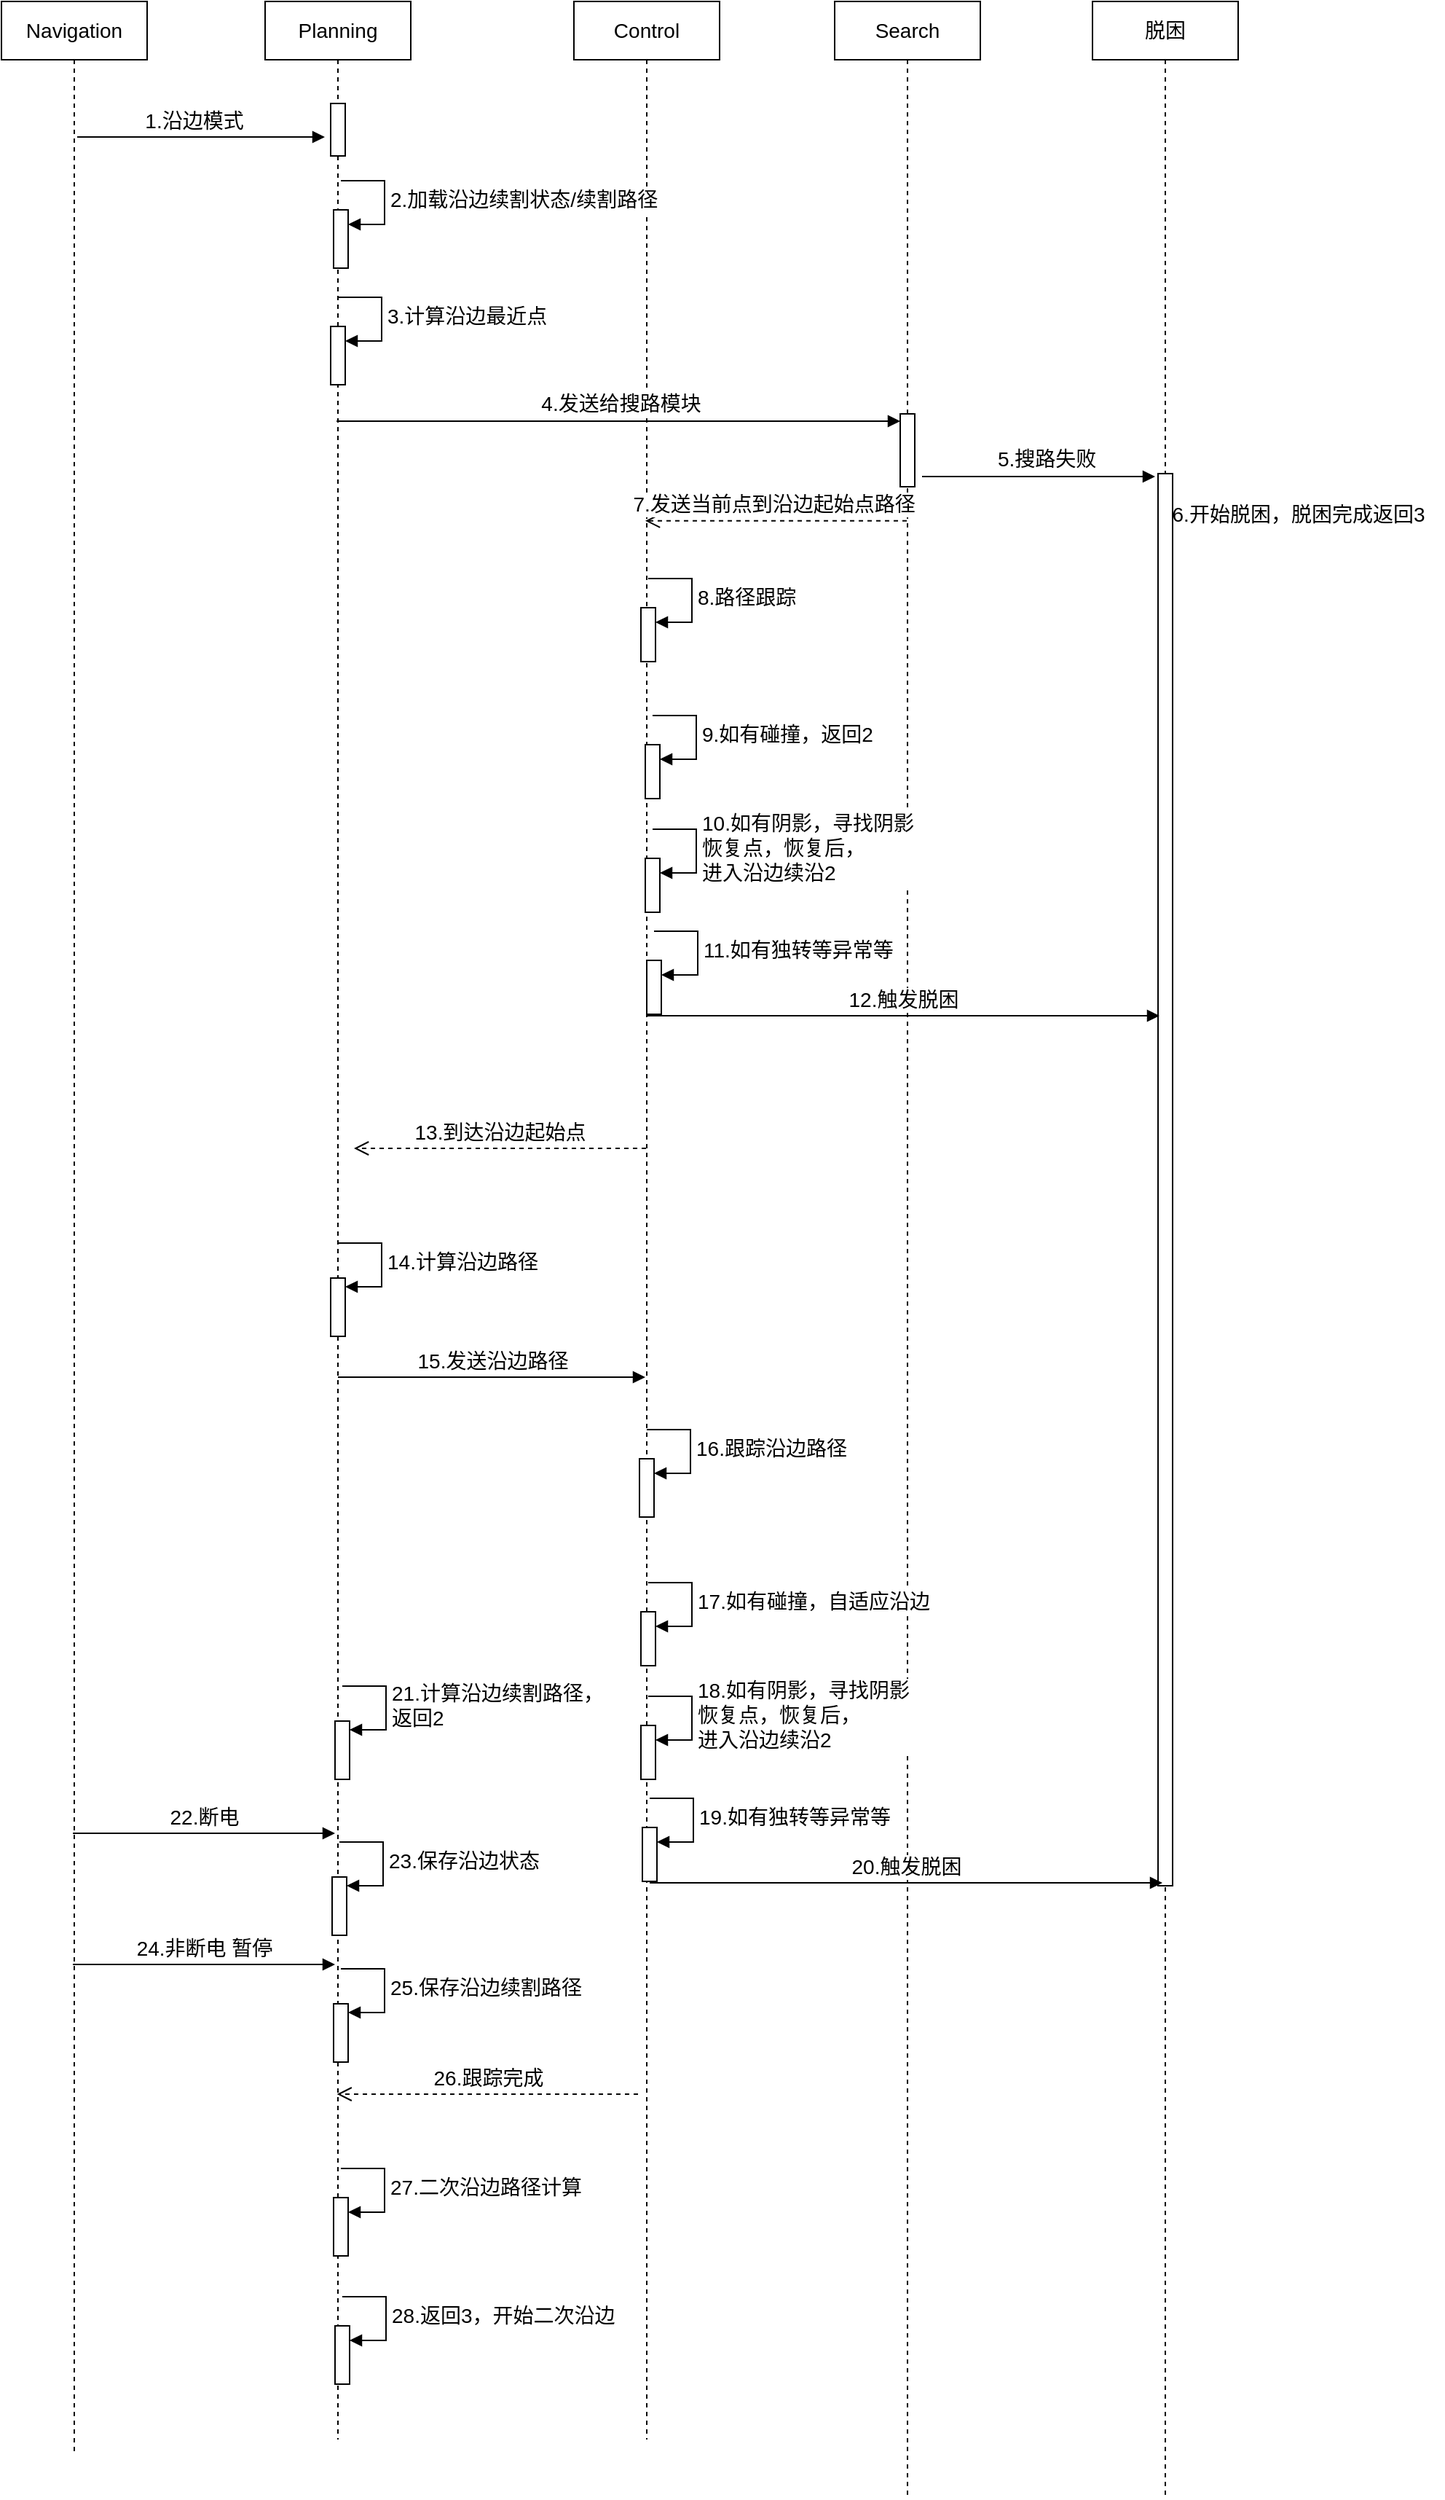 <mxfile version="22.0.8" type="github">
  <diagram id="C5RBs43oDa-KdzZeNtuy" name="Page-1">
    <mxGraphModel dx="2521" dy="879" grid="1" gridSize="10" guides="1" tooltips="1" connect="1" arrows="1" fold="1" page="1" pageScale="1" pageWidth="827" pageHeight="1169" math="0" shadow="0">
      <root>
        <mxCell id="WIyWlLk6GJQsqaUBKTNV-0" />
        <mxCell id="WIyWlLk6GJQsqaUBKTNV-1" parent="WIyWlLk6GJQsqaUBKTNV-0" />
        <mxCell id="9YWNzWEyiOE1Zw0gGnlS-3" value="Planning" style="shape=umlLifeline;perimeter=lifelinePerimeter;whiteSpace=wrap;html=1;container=1;dropTarget=0;collapsible=0;recursiveResize=0;outlineConnect=0;portConstraint=eastwest;newEdgeStyle={&quot;curved&quot;:0,&quot;rounded&quot;:0};fontSize=14;" parent="WIyWlLk6GJQsqaUBKTNV-1" vertex="1">
          <mxGeometry x="169" y="47" width="100" height="1673" as="geometry" />
        </mxCell>
        <mxCell id="9YWNzWEyiOE1Zw0gGnlS-20" value="" style="html=1;points=[[0,0,0,0,5],[0,1,0,0,-5],[1,0,0,0,5],[1,1,0,0,-5]];perimeter=orthogonalPerimeter;outlineConnect=0;targetShapes=umlLifeline;portConstraint=eastwest;newEdgeStyle={&quot;curved&quot;:0,&quot;rounded&quot;:0};fontSize=14;" parent="9YWNzWEyiOE1Zw0gGnlS-3" vertex="1">
          <mxGeometry x="45" y="223" width="10" height="40" as="geometry" />
        </mxCell>
        <mxCell id="9YWNzWEyiOE1Zw0gGnlS-21" value="3.计算沿边最近点" style="html=1;align=left;spacingLeft=2;endArrow=block;rounded=0;edgeStyle=orthogonalEdgeStyle;curved=0;rounded=0;fontSize=14;" parent="9YWNzWEyiOE1Zw0gGnlS-3" target="9YWNzWEyiOE1Zw0gGnlS-20" edge="1">
          <mxGeometry relative="1" as="geometry">
            <mxPoint x="50" y="203" as="sourcePoint" />
            <Array as="points">
              <mxPoint x="80" y="233" />
            </Array>
          </mxGeometry>
        </mxCell>
        <mxCell id="9YWNzWEyiOE1Zw0gGnlS-16" value="" style="html=1;points=[[0,0,0,0,5],[0,1,0,0,-5],[1,0,0,0,5],[1,1,0,0,-5]];perimeter=orthogonalPerimeter;outlineConnect=0;targetShapes=umlLifeline;portConstraint=eastwest;newEdgeStyle={&quot;curved&quot;:0,&quot;rounded&quot;:0};fontSize=14;" parent="9YWNzWEyiOE1Zw0gGnlS-3" vertex="1">
          <mxGeometry x="45" y="70" width="10" height="36" as="geometry" />
        </mxCell>
        <mxCell id="9YWNzWEyiOE1Zw0gGnlS-4" value="Control" style="shape=umlLifeline;perimeter=lifelinePerimeter;whiteSpace=wrap;html=1;container=1;dropTarget=0;collapsible=0;recursiveResize=0;outlineConnect=0;portConstraint=eastwest;newEdgeStyle={&quot;curved&quot;:0,&quot;rounded&quot;:0};fontSize=14;" parent="WIyWlLk6GJQsqaUBKTNV-1" vertex="1">
          <mxGeometry x="381" y="47" width="100" height="1673" as="geometry" />
        </mxCell>
        <mxCell id="9YWNzWEyiOE1Zw0gGnlS-40" value="" style="html=1;points=[[0,0,0,0,5],[0,1,0,0,-5],[1,0,0,0,5],[1,1,0,0,-5]];perimeter=orthogonalPerimeter;outlineConnect=0;targetShapes=umlLifeline;portConstraint=eastwest;newEdgeStyle={&quot;curved&quot;:0,&quot;rounded&quot;:0};fontSize=14;" parent="9YWNzWEyiOE1Zw0gGnlS-4" vertex="1">
          <mxGeometry x="46" y="416" width="10" height="37" as="geometry" />
        </mxCell>
        <mxCell id="9YWNzWEyiOE1Zw0gGnlS-41" value="8.路径跟踪" style="html=1;align=left;spacingLeft=2;endArrow=block;rounded=0;edgeStyle=orthogonalEdgeStyle;curved=0;rounded=0;fontSize=14;" parent="9YWNzWEyiOE1Zw0gGnlS-4" target="9YWNzWEyiOE1Zw0gGnlS-40" edge="1">
          <mxGeometry relative="1" as="geometry">
            <mxPoint x="51" y="396" as="sourcePoint" />
            <Array as="points">
              <mxPoint x="81" y="426" />
            </Array>
          </mxGeometry>
        </mxCell>
        <mxCell id="9YWNzWEyiOE1Zw0gGnlS-5" value="Search" style="shape=umlLifeline;perimeter=lifelinePerimeter;whiteSpace=wrap;html=1;container=1;dropTarget=0;collapsible=0;recursiveResize=0;outlineConnect=0;portConstraint=eastwest;newEdgeStyle={&quot;curved&quot;:0,&quot;rounded&quot;:0};fontSize=14;" parent="WIyWlLk6GJQsqaUBKTNV-1" vertex="1">
          <mxGeometry x="560" y="47" width="100" height="1713" as="geometry" />
        </mxCell>
        <mxCell id="9YWNzWEyiOE1Zw0gGnlS-28" value="" style="html=1;points=[[0,0,0,0,5],[0,1,0,0,-5],[1,0,0,0,5],[1,1,0,0,-5]];perimeter=orthogonalPerimeter;outlineConnect=0;targetShapes=umlLifeline;portConstraint=eastwest;newEdgeStyle={&quot;curved&quot;:0,&quot;rounded&quot;:0};fontSize=14;" parent="9YWNzWEyiOE1Zw0gGnlS-5" vertex="1">
          <mxGeometry x="45" y="283" width="10" height="50" as="geometry" />
        </mxCell>
        <mxCell id="9YWNzWEyiOE1Zw0gGnlS-24" value="Navigation" style="shape=umlLifeline;perimeter=lifelinePerimeter;whiteSpace=wrap;html=1;container=1;dropTarget=0;collapsible=0;recursiveResize=0;outlineConnect=0;portConstraint=eastwest;newEdgeStyle={&quot;curved&quot;:0,&quot;rounded&quot;:0};fontSize=14;" parent="WIyWlLk6GJQsqaUBKTNV-1" vertex="1">
          <mxGeometry x="-12" y="47" width="100" height="1683" as="geometry" />
        </mxCell>
        <mxCell id="9YWNzWEyiOE1Zw0gGnlS-27" value="1.沿边模式" style="text;html=1;align=center;verticalAlign=middle;resizable=0;points=[];autosize=1;strokeColor=none;fillColor=none;fontSize=14;" parent="WIyWlLk6GJQsqaUBKTNV-1" vertex="1">
          <mxGeometry x="75" y="114" width="90" height="30" as="geometry" />
        </mxCell>
        <mxCell id="9YWNzWEyiOE1Zw0gGnlS-29" value="" style="html=1;verticalAlign=bottom;endArrow=block;curved=0;rounded=0;entryX=0;entryY=0;entryDx=0;entryDy=5;fontSize=14;" parent="WIyWlLk6GJQsqaUBKTNV-1" target="9YWNzWEyiOE1Zw0gGnlS-28" edge="1">
          <mxGeometry relative="1" as="geometry">
            <mxPoint x="218.071" y="335" as="sourcePoint" />
          </mxGeometry>
        </mxCell>
        <mxCell id="9YWNzWEyiOE1Zw0gGnlS-31" value="4.发送给搜路模块" style="edgeLabel;html=1;align=center;verticalAlign=middle;resizable=0;points=[];fontSize=14;" parent="9YWNzWEyiOE1Zw0gGnlS-29" vertex="1" connectable="0">
          <mxGeometry x="-0.023" y="-1" relative="1" as="geometry">
            <mxPoint x="6" y="-13" as="offset" />
          </mxGeometry>
        </mxCell>
        <mxCell id="9YWNzWEyiOE1Zw0gGnlS-32" value="脱困" style="shape=umlLifeline;perimeter=lifelinePerimeter;whiteSpace=wrap;html=1;container=1;dropTarget=0;collapsible=0;recursiveResize=0;outlineConnect=0;portConstraint=eastwest;newEdgeStyle={&quot;curved&quot;:0,&quot;rounded&quot;:0};fontSize=14;" parent="WIyWlLk6GJQsqaUBKTNV-1" vertex="1">
          <mxGeometry x="737" y="47" width="100" height="1713" as="geometry" />
        </mxCell>
        <mxCell id="9YWNzWEyiOE1Zw0gGnlS-33" value="" style="html=1;points=[[0,0,0,0,5],[0,1,0,0,-5],[1,0,0,0,5],[1,1,0,0,-5]];perimeter=orthogonalPerimeter;outlineConnect=0;targetShapes=umlLifeline;portConstraint=eastwest;newEdgeStyle={&quot;curved&quot;:0,&quot;rounded&quot;:0};fontSize=14;" parent="9YWNzWEyiOE1Zw0gGnlS-32" vertex="1">
          <mxGeometry x="45" y="324" width="10" height="969" as="geometry" />
        </mxCell>
        <mxCell id="9YWNzWEyiOE1Zw0gGnlS-34" value="" style="endArrow=block;endFill=1;html=1;edgeStyle=orthogonalEdgeStyle;align=left;verticalAlign=top;rounded=0;fontSize=14;" parent="WIyWlLk6GJQsqaUBKTNV-1" edge="1">
          <mxGeometry x="-1" relative="1" as="geometry">
            <mxPoint x="620" y="373" as="sourcePoint" />
            <mxPoint x="780" y="373" as="targetPoint" />
          </mxGeometry>
        </mxCell>
        <mxCell id="9YWNzWEyiOE1Zw0gGnlS-35" value="5.搜路失败" style="edgeLabel;resizable=0;html=1;align=left;verticalAlign=bottom;fontSize=14;" parent="9YWNzWEyiOE1Zw0gGnlS-34" connectable="0" vertex="1">
          <mxGeometry x="-1" relative="1" as="geometry">
            <mxPoint x="50" y="-2" as="offset" />
          </mxGeometry>
        </mxCell>
        <mxCell id="9YWNzWEyiOE1Zw0gGnlS-36" value="6.开始脱困，脱困完成返回3" style="text;html=1;align=center;verticalAlign=middle;resizable=0;points=[];autosize=1;strokeColor=none;fillColor=none;fontSize=14;" parent="WIyWlLk6GJQsqaUBKTNV-1" vertex="1">
          <mxGeometry x="778" y="384" width="200" height="30" as="geometry" />
        </mxCell>
        <mxCell id="9YWNzWEyiOE1Zw0gGnlS-37" value="7.发送当前点到沿边起始点路径&amp;nbsp;" style="html=1;verticalAlign=bottom;endArrow=open;dashed=1;endSize=8;curved=0;rounded=0;fontSize=14;" parent="WIyWlLk6GJQsqaUBKTNV-1" edge="1">
          <mxGeometry relative="1" as="geometry">
            <mxPoint x="609.5" y="403.41" as="sourcePoint" />
            <mxPoint x="430" y="403.41" as="targetPoint" />
          </mxGeometry>
        </mxCell>
        <mxCell id="9YWNzWEyiOE1Zw0gGnlS-42" value="13.到达沿边起始点" style="html=1;verticalAlign=bottom;endArrow=open;dashed=1;endSize=8;curved=0;rounded=0;fontSize=14;" parent="WIyWlLk6GJQsqaUBKTNV-1" edge="1">
          <mxGeometry relative="1" as="geometry">
            <mxPoint x="430.5" y="834.0" as="sourcePoint" />
            <mxPoint x="230" y="834" as="targetPoint" />
          </mxGeometry>
        </mxCell>
        <mxCell id="9YWNzWEyiOE1Zw0gGnlS-43" value="" style="html=1;points=[[0,0,0,0,5],[0,1,0,0,-5],[1,0,0,0,5],[1,1,0,0,-5]];perimeter=orthogonalPerimeter;outlineConnect=0;targetShapes=umlLifeline;portConstraint=eastwest;newEdgeStyle={&quot;curved&quot;:0,&quot;rounded&quot;:0};fontSize=14;" parent="WIyWlLk6GJQsqaUBKTNV-1" vertex="1">
          <mxGeometry x="214" y="923" width="10" height="40" as="geometry" />
        </mxCell>
        <mxCell id="9YWNzWEyiOE1Zw0gGnlS-44" value="14.计算沿边路径" style="html=1;align=left;spacingLeft=2;endArrow=block;rounded=0;edgeStyle=orthogonalEdgeStyle;curved=0;rounded=0;fontSize=14;" parent="WIyWlLk6GJQsqaUBKTNV-1" edge="1">
          <mxGeometry relative="1" as="geometry">
            <mxPoint x="219" y="899" as="sourcePoint" />
            <Array as="points">
              <mxPoint x="249" y="929" />
            </Array>
            <mxPoint x="224.0" y="929" as="targetPoint" />
          </mxGeometry>
        </mxCell>
        <mxCell id="9YWNzWEyiOE1Zw0gGnlS-45" value="15.发送沿边路径" style="html=1;verticalAlign=bottom;endArrow=block;curved=0;rounded=0;fontSize=14;" parent="WIyWlLk6GJQsqaUBKTNV-1" edge="1">
          <mxGeometry relative="1" as="geometry">
            <mxPoint x="219" y="991" as="sourcePoint" />
            <mxPoint x="430" y="991" as="targetPoint" />
          </mxGeometry>
        </mxCell>
        <mxCell id="9YWNzWEyiOE1Zw0gGnlS-46" value="" style="html=1;points=[[0,0,0,0,5],[0,1,0,0,-5],[1,0,0,0,5],[1,1,0,0,-5]];perimeter=orthogonalPerimeter;outlineConnect=0;targetShapes=umlLifeline;portConstraint=eastwest;newEdgeStyle={&quot;curved&quot;:0,&quot;rounded&quot;:0};fontSize=14;" parent="WIyWlLk6GJQsqaUBKTNV-1" vertex="1">
          <mxGeometry x="426" y="1047" width="10" height="40" as="geometry" />
        </mxCell>
        <mxCell id="9YWNzWEyiOE1Zw0gGnlS-47" value="16.跟踪沿边路径" style="html=1;align=left;spacingLeft=2;endArrow=block;rounded=0;edgeStyle=orthogonalEdgeStyle;curved=0;rounded=0;fontSize=14;" parent="WIyWlLk6GJQsqaUBKTNV-1" target="9YWNzWEyiOE1Zw0gGnlS-46" edge="1">
          <mxGeometry relative="1" as="geometry">
            <mxPoint x="431" y="1027" as="sourcePoint" />
            <Array as="points">
              <mxPoint x="461" y="1057" />
            </Array>
          </mxGeometry>
        </mxCell>
        <mxCell id="9YWNzWEyiOE1Zw0gGnlS-48" value="26.跟踪完成" style="html=1;verticalAlign=bottom;endArrow=open;dashed=1;endSize=8;curved=0;rounded=0;fontSize=14;" parent="WIyWlLk6GJQsqaUBKTNV-1" edge="1">
          <mxGeometry relative="1" as="geometry">
            <mxPoint x="425" y="1483" as="sourcePoint" />
            <mxPoint x="218.324" y="1483" as="targetPoint" />
          </mxGeometry>
        </mxCell>
        <mxCell id="9YWNzWEyiOE1Zw0gGnlS-51" value="" style="html=1;verticalAlign=bottom;endArrow=block;curved=0;rounded=0;fontSize=14;" parent="WIyWlLk6GJQsqaUBKTNV-1" edge="1">
          <mxGeometry width="80" relative="1" as="geometry">
            <mxPoint x="40" y="140" as="sourcePoint" />
            <mxPoint x="210" y="140" as="targetPoint" />
          </mxGeometry>
        </mxCell>
        <mxCell id="9YWNzWEyiOE1Zw0gGnlS-53" value="" style="html=1;points=[[0,0,0,0,5],[0,1,0,0,-5],[1,0,0,0,5],[1,1,0,0,-5]];perimeter=orthogonalPerimeter;outlineConnect=0;targetShapes=umlLifeline;portConstraint=eastwest;newEdgeStyle={&quot;curved&quot;:0,&quot;rounded&quot;:0};fontSize=14;" parent="WIyWlLk6GJQsqaUBKTNV-1" vertex="1">
          <mxGeometry x="216" y="1554" width="10" height="40" as="geometry" />
        </mxCell>
        <mxCell id="9YWNzWEyiOE1Zw0gGnlS-54" value="27.二次沿边路径计算" style="html=1;align=left;spacingLeft=2;endArrow=block;rounded=0;edgeStyle=orthogonalEdgeStyle;curved=0;rounded=0;fontSize=14;" parent="WIyWlLk6GJQsqaUBKTNV-1" target="9YWNzWEyiOE1Zw0gGnlS-53" edge="1">
          <mxGeometry relative="1" as="geometry">
            <mxPoint x="221" y="1534" as="sourcePoint" />
            <Array as="points">
              <mxPoint x="251" y="1564" />
            </Array>
          </mxGeometry>
        </mxCell>
        <mxCell id="9YWNzWEyiOE1Zw0gGnlS-56" value="" style="html=1;points=[[0,0,0,0,5],[0,1,0,0,-5],[1,0,0,0,5],[1,1,0,0,-5]];perimeter=orthogonalPerimeter;outlineConnect=0;targetShapes=umlLifeline;portConstraint=eastwest;newEdgeStyle={&quot;curved&quot;:0,&quot;rounded&quot;:0};fontSize=14;" parent="WIyWlLk6GJQsqaUBKTNV-1" vertex="1">
          <mxGeometry x="217" y="1642" width="10" height="40" as="geometry" />
        </mxCell>
        <mxCell id="9YWNzWEyiOE1Zw0gGnlS-57" value="28.返回3，开始二次沿边" style="html=1;align=left;spacingLeft=2;endArrow=block;rounded=0;edgeStyle=orthogonalEdgeStyle;curved=0;rounded=0;fontSize=14;" parent="WIyWlLk6GJQsqaUBKTNV-1" target="9YWNzWEyiOE1Zw0gGnlS-56" edge="1">
          <mxGeometry relative="1" as="geometry">
            <mxPoint x="222" y="1622" as="sourcePoint" />
            <Array as="points">
              <mxPoint x="252" y="1652" />
            </Array>
          </mxGeometry>
        </mxCell>
        <mxCell id="9YWNzWEyiOE1Zw0gGnlS-58" value="" style="html=1;points=[[0,0,0,0,5],[0,1,0,0,-5],[1,0,0,0,5],[1,1,0,0,-5]];perimeter=orthogonalPerimeter;outlineConnect=0;targetShapes=umlLifeline;portConstraint=eastwest;newEdgeStyle={&quot;curved&quot;:0,&quot;rounded&quot;:0};fontSize=14;" parent="WIyWlLk6GJQsqaUBKTNV-1" vertex="1">
          <mxGeometry x="427" y="1152" width="10" height="37" as="geometry" />
        </mxCell>
        <mxCell id="9YWNzWEyiOE1Zw0gGnlS-59" value="17.如有碰撞，自适应沿边" style="html=1;align=left;spacingLeft=2;endArrow=block;rounded=0;edgeStyle=orthogonalEdgeStyle;curved=0;rounded=0;fontSize=14;" parent="WIyWlLk6GJQsqaUBKTNV-1" target="9YWNzWEyiOE1Zw0gGnlS-58" edge="1">
          <mxGeometry relative="1" as="geometry">
            <mxPoint x="432" y="1132" as="sourcePoint" />
            <Array as="points">
              <mxPoint x="462" y="1162" />
            </Array>
          </mxGeometry>
        </mxCell>
        <mxCell id="9YWNzWEyiOE1Zw0gGnlS-62" value="" style="html=1;points=[[0,0,0,0,5],[0,1,0,0,-5],[1,0,0,0,5],[1,1,0,0,-5]];perimeter=orthogonalPerimeter;outlineConnect=0;targetShapes=umlLifeline;portConstraint=eastwest;newEdgeStyle={&quot;curved&quot;:0,&quot;rounded&quot;:0};fontSize=14;" parent="WIyWlLk6GJQsqaUBKTNV-1" vertex="1">
          <mxGeometry x="427" y="1230" width="10" height="37" as="geometry" />
        </mxCell>
        <mxCell id="9YWNzWEyiOE1Zw0gGnlS-63" value="18.如有阴影，寻找阴影&lt;br&gt;恢复点，恢复后，&lt;br&gt;进入沿边续沿2" style="html=1;align=left;spacingLeft=2;endArrow=block;rounded=0;edgeStyle=orthogonalEdgeStyle;curved=0;rounded=0;fontSize=14;" parent="WIyWlLk6GJQsqaUBKTNV-1" target="9YWNzWEyiOE1Zw0gGnlS-62" edge="1">
          <mxGeometry relative="1" as="geometry">
            <mxPoint x="432" y="1210" as="sourcePoint" />
            <Array as="points">
              <mxPoint x="462" y="1240" />
            </Array>
          </mxGeometry>
        </mxCell>
        <mxCell id="9YWNzWEyiOE1Zw0gGnlS-64" value="" style="html=1;points=[[0,0,0,0,5],[0,1,0,0,-5],[1,0,0,0,5],[1,1,0,0,-5]];perimeter=orthogonalPerimeter;outlineConnect=0;targetShapes=umlLifeline;portConstraint=eastwest;newEdgeStyle={&quot;curved&quot;:0,&quot;rounded&quot;:0};fontSize=14;" parent="WIyWlLk6GJQsqaUBKTNV-1" vertex="1">
          <mxGeometry x="428" y="1300" width="10" height="37" as="geometry" />
        </mxCell>
        <mxCell id="9YWNzWEyiOE1Zw0gGnlS-65" value="19.如有独转等异常等" style="html=1;align=left;spacingLeft=2;endArrow=block;rounded=0;edgeStyle=orthogonalEdgeStyle;curved=0;rounded=0;fontSize=14;" parent="WIyWlLk6GJQsqaUBKTNV-1" target="9YWNzWEyiOE1Zw0gGnlS-64" edge="1">
          <mxGeometry relative="1" as="geometry">
            <mxPoint x="433" y="1280" as="sourcePoint" />
            <Array as="points">
              <mxPoint x="463" y="1310" />
            </Array>
          </mxGeometry>
        </mxCell>
        <mxCell id="9YWNzWEyiOE1Zw0gGnlS-66" value="20.触发脱困" style="html=1;verticalAlign=bottom;endArrow=block;curved=0;rounded=0;fontSize=14;" parent="WIyWlLk6GJQsqaUBKTNV-1" edge="1">
          <mxGeometry relative="1" as="geometry">
            <mxPoint x="433" y="1338" as="sourcePoint" />
            <mxPoint x="785" y="1338" as="targetPoint" />
          </mxGeometry>
        </mxCell>
        <mxCell id="9YWNzWEyiOE1Zw0gGnlS-68" value="" style="html=1;points=[[0,0,0,0,5],[0,1,0,0,-5],[1,0,0,0,5],[1,1,0,0,-5]];perimeter=orthogonalPerimeter;outlineConnect=0;targetShapes=umlLifeline;portConstraint=eastwest;newEdgeStyle={&quot;curved&quot;:0,&quot;rounded&quot;:0};fontSize=14;" parent="WIyWlLk6GJQsqaUBKTNV-1" vertex="1">
          <mxGeometry x="430" y="557" width="10" height="37" as="geometry" />
        </mxCell>
        <mxCell id="9YWNzWEyiOE1Zw0gGnlS-69" value="9.如有碰撞，返回2" style="html=1;align=left;spacingLeft=2;endArrow=block;rounded=0;edgeStyle=orthogonalEdgeStyle;curved=0;rounded=0;fontSize=14;" parent="WIyWlLk6GJQsqaUBKTNV-1" target="9YWNzWEyiOE1Zw0gGnlS-68" edge="1">
          <mxGeometry relative="1" as="geometry">
            <mxPoint x="435" y="537" as="sourcePoint" />
            <Array as="points">
              <mxPoint x="465" y="567" />
            </Array>
          </mxGeometry>
        </mxCell>
        <mxCell id="9YWNzWEyiOE1Zw0gGnlS-70" value="" style="html=1;points=[[0,0,0,0,5],[0,1,0,0,-5],[1,0,0,0,5],[1,1,0,0,-5]];perimeter=orthogonalPerimeter;outlineConnect=0;targetShapes=umlLifeline;portConstraint=eastwest;newEdgeStyle={&quot;curved&quot;:0,&quot;rounded&quot;:0};fontSize=14;" parent="WIyWlLk6GJQsqaUBKTNV-1" vertex="1">
          <mxGeometry x="430" y="635" width="10" height="37" as="geometry" />
        </mxCell>
        <mxCell id="9YWNzWEyiOE1Zw0gGnlS-71" value="10.如有阴影，寻找阴影&lt;br&gt;恢复点，恢复后，&lt;br&gt;进入沿边续沿2" style="html=1;align=left;spacingLeft=2;endArrow=block;rounded=0;edgeStyle=orthogonalEdgeStyle;curved=0;rounded=0;fontSize=14;" parent="WIyWlLk6GJQsqaUBKTNV-1" target="9YWNzWEyiOE1Zw0gGnlS-70" edge="1">
          <mxGeometry relative="1" as="geometry">
            <mxPoint x="435" y="615" as="sourcePoint" />
            <Array as="points">
              <mxPoint x="465" y="645" />
            </Array>
          </mxGeometry>
        </mxCell>
        <mxCell id="9YWNzWEyiOE1Zw0gGnlS-72" value="" style="html=1;points=[[0,0,0,0,5],[0,1,0,0,-5],[1,0,0,0,5],[1,1,0,0,-5]];perimeter=orthogonalPerimeter;outlineConnect=0;targetShapes=umlLifeline;portConstraint=eastwest;newEdgeStyle={&quot;curved&quot;:0,&quot;rounded&quot;:0};fontSize=14;" parent="WIyWlLk6GJQsqaUBKTNV-1" vertex="1">
          <mxGeometry x="431" y="705" width="10" height="37" as="geometry" />
        </mxCell>
        <mxCell id="9YWNzWEyiOE1Zw0gGnlS-73" value="11.如有独转等异常等" style="html=1;align=left;spacingLeft=2;endArrow=block;rounded=0;edgeStyle=orthogonalEdgeStyle;curved=0;rounded=0;fontSize=14;" parent="WIyWlLk6GJQsqaUBKTNV-1" target="9YWNzWEyiOE1Zw0gGnlS-72" edge="1">
          <mxGeometry relative="1" as="geometry">
            <mxPoint x="436" y="685" as="sourcePoint" />
            <Array as="points">
              <mxPoint x="466" y="715" />
            </Array>
          </mxGeometry>
        </mxCell>
        <mxCell id="9YWNzWEyiOE1Zw0gGnlS-74" value="12.触发脱困" style="html=1;verticalAlign=bottom;endArrow=block;curved=0;rounded=0;fontSize=14;" parent="WIyWlLk6GJQsqaUBKTNV-1" edge="1">
          <mxGeometry relative="1" as="geometry">
            <mxPoint x="431" y="743" as="sourcePoint" />
            <mxPoint x="783" y="743" as="targetPoint" />
          </mxGeometry>
        </mxCell>
        <mxCell id="9YWNzWEyiOE1Zw0gGnlS-75" value="" style="html=1;points=[[0,0,0,0,5],[0,1,0,0,-5],[1,0,0,0,5],[1,1,0,0,-5]];perimeter=orthogonalPerimeter;outlineConnect=0;targetShapes=umlLifeline;portConstraint=eastwest;newEdgeStyle={&quot;curved&quot;:0,&quot;rounded&quot;:0};fontSize=14;" parent="WIyWlLk6GJQsqaUBKTNV-1" vertex="1">
          <mxGeometry x="217" y="1227" width="10" height="40" as="geometry" />
        </mxCell>
        <mxCell id="9YWNzWEyiOE1Zw0gGnlS-76" value="21.计算沿边续割路径，&lt;br&gt;返回2" style="html=1;align=left;spacingLeft=2;endArrow=block;rounded=0;edgeStyle=orthogonalEdgeStyle;curved=0;rounded=0;fontSize=14;" parent="WIyWlLk6GJQsqaUBKTNV-1" edge="1">
          <mxGeometry relative="1" as="geometry">
            <mxPoint x="222" y="1203" as="sourcePoint" />
            <Array as="points">
              <mxPoint x="252" y="1233" />
            </Array>
            <mxPoint x="227.0" y="1233" as="targetPoint" />
          </mxGeometry>
        </mxCell>
        <mxCell id="9YWNzWEyiOE1Zw0gGnlS-78" value="" style="html=1;points=[[0,0,0,0,5],[0,1,0,0,-5],[1,0,0,0,5],[1,1,0,0,-5]];perimeter=orthogonalPerimeter;outlineConnect=0;targetShapes=umlLifeline;portConstraint=eastwest;newEdgeStyle={&quot;curved&quot;:0,&quot;rounded&quot;:0};fontSize=14;" parent="WIyWlLk6GJQsqaUBKTNV-1" vertex="1">
          <mxGeometry x="216" y="190" width="10" height="40" as="geometry" />
        </mxCell>
        <mxCell id="9YWNzWEyiOE1Zw0gGnlS-79" value="2.加载沿边续割状态/续割路径" style="html=1;align=left;spacingLeft=2;endArrow=block;rounded=0;edgeStyle=orthogonalEdgeStyle;curved=0;rounded=0;fontSize=14;" parent="WIyWlLk6GJQsqaUBKTNV-1" target="9YWNzWEyiOE1Zw0gGnlS-78" edge="1">
          <mxGeometry relative="1" as="geometry">
            <mxPoint x="221" y="170" as="sourcePoint" />
            <Array as="points">
              <mxPoint x="251" y="200" />
            </Array>
          </mxGeometry>
        </mxCell>
        <mxCell id="9YWNzWEyiOE1Zw0gGnlS-80" value="" style="html=1;points=[[0,0,0,0,5],[0,1,0,0,-5],[1,0,0,0,5],[1,1,0,0,-5]];perimeter=orthogonalPerimeter;outlineConnect=0;targetShapes=umlLifeline;portConstraint=eastwest;newEdgeStyle={&quot;curved&quot;:0,&quot;rounded&quot;:0};fontSize=14;" parent="WIyWlLk6GJQsqaUBKTNV-1" vertex="1">
          <mxGeometry x="215" y="1334" width="10" height="40" as="geometry" />
        </mxCell>
        <mxCell id="9YWNzWEyiOE1Zw0gGnlS-81" value="23.保存沿边状态" style="html=1;align=left;spacingLeft=2;endArrow=block;rounded=0;edgeStyle=orthogonalEdgeStyle;curved=0;rounded=0;fontSize=14;" parent="WIyWlLk6GJQsqaUBKTNV-1" edge="1">
          <mxGeometry relative="1" as="geometry">
            <mxPoint x="220" y="1310" as="sourcePoint" />
            <Array as="points">
              <mxPoint x="250" y="1340" />
            </Array>
            <mxPoint x="225.0" y="1340" as="targetPoint" />
          </mxGeometry>
        </mxCell>
        <mxCell id="9YWNzWEyiOE1Zw0gGnlS-82" value="" style="html=1;points=[[0,0,0,0,5],[0,1,0,0,-5],[1,0,0,0,5],[1,1,0,0,-5]];perimeter=orthogonalPerimeter;outlineConnect=0;targetShapes=umlLifeline;portConstraint=eastwest;newEdgeStyle={&quot;curved&quot;:0,&quot;rounded&quot;:0};fontSize=14;" parent="WIyWlLk6GJQsqaUBKTNV-1" vertex="1">
          <mxGeometry x="216" y="1421" width="10" height="40" as="geometry" />
        </mxCell>
        <mxCell id="9YWNzWEyiOE1Zw0gGnlS-83" value="25.保存沿边续割路径" style="html=1;align=left;spacingLeft=2;endArrow=block;rounded=0;edgeStyle=orthogonalEdgeStyle;curved=0;rounded=0;fontSize=14;" parent="WIyWlLk6GJQsqaUBKTNV-1" edge="1">
          <mxGeometry relative="1" as="geometry">
            <mxPoint x="221" y="1397" as="sourcePoint" />
            <Array as="points">
              <mxPoint x="251" y="1427" />
            </Array>
            <mxPoint x="226.0" y="1427" as="targetPoint" />
          </mxGeometry>
        </mxCell>
        <mxCell id="9YWNzWEyiOE1Zw0gGnlS-84" value="22.断电" style="html=1;verticalAlign=bottom;endArrow=block;curved=0;rounded=0;fontSize=14;" parent="WIyWlLk6GJQsqaUBKTNV-1" edge="1">
          <mxGeometry relative="1" as="geometry">
            <mxPoint x="37.071" y="1304" as="sourcePoint" />
            <mxPoint x="217" y="1304" as="targetPoint" />
          </mxGeometry>
        </mxCell>
        <mxCell id="9YWNzWEyiOE1Zw0gGnlS-85" value="24.非断电 暂停" style="html=1;verticalAlign=bottom;endArrow=block;curved=0;rounded=0;fontSize=14;" parent="WIyWlLk6GJQsqaUBKTNV-1" edge="1">
          <mxGeometry relative="1" as="geometry">
            <mxPoint x="37" y="1394" as="sourcePoint" />
            <mxPoint x="217" y="1394" as="targetPoint" />
          </mxGeometry>
        </mxCell>
      </root>
    </mxGraphModel>
  </diagram>
</mxfile>
